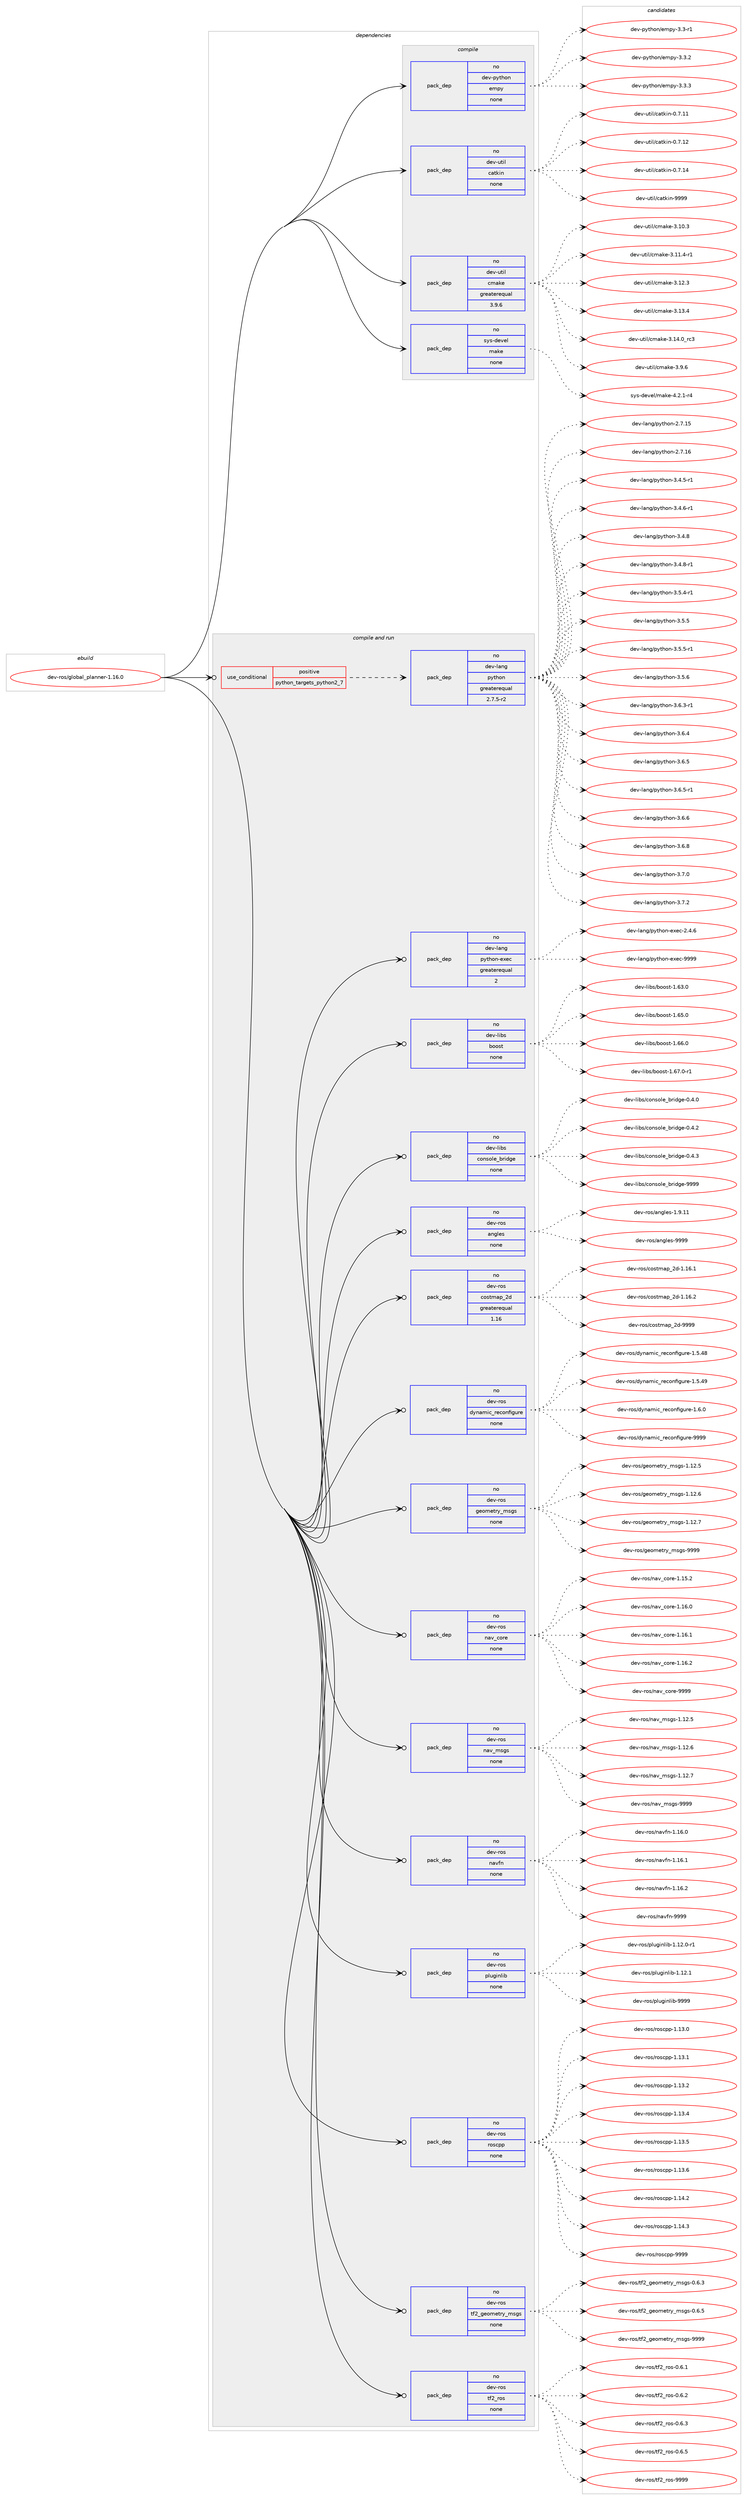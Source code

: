 digraph prolog {

# *************
# Graph options
# *************

newrank=true;
concentrate=true;
compound=true;
graph [rankdir=LR,fontname=Helvetica,fontsize=10,ranksep=1.5];#, ranksep=2.5, nodesep=0.2];
edge  [arrowhead=vee];
node  [fontname=Helvetica,fontsize=10];

# **********
# The ebuild
# **********

subgraph cluster_leftcol {
color=gray;
rank=same;
label=<<i>ebuild</i>>;
id [label="dev-ros/global_planner-1.16.0", color=red, width=4, href="../dev-ros/global_planner-1.16.0.svg"];
}

# ****************
# The dependencies
# ****************

subgraph cluster_midcol {
color=gray;
label=<<i>dependencies</i>>;
subgraph cluster_compile {
fillcolor="#eeeeee";
style=filled;
label=<<i>compile</i>>;
subgraph pack1044708 {
dependency1456707 [label=<<TABLE BORDER="0" CELLBORDER="1" CELLSPACING="0" CELLPADDING="4" WIDTH="220"><TR><TD ROWSPAN="6" CELLPADDING="30">pack_dep</TD></TR><TR><TD WIDTH="110">no</TD></TR><TR><TD>dev-python</TD></TR><TR><TD>empy</TD></TR><TR><TD>none</TD></TR><TR><TD></TD></TR></TABLE>>, shape=none, color=blue];
}
id:e -> dependency1456707:w [weight=20,style="solid",arrowhead="vee"];
subgraph pack1044709 {
dependency1456708 [label=<<TABLE BORDER="0" CELLBORDER="1" CELLSPACING="0" CELLPADDING="4" WIDTH="220"><TR><TD ROWSPAN="6" CELLPADDING="30">pack_dep</TD></TR><TR><TD WIDTH="110">no</TD></TR><TR><TD>dev-util</TD></TR><TR><TD>catkin</TD></TR><TR><TD>none</TD></TR><TR><TD></TD></TR></TABLE>>, shape=none, color=blue];
}
id:e -> dependency1456708:w [weight=20,style="solid",arrowhead="vee"];
subgraph pack1044710 {
dependency1456709 [label=<<TABLE BORDER="0" CELLBORDER="1" CELLSPACING="0" CELLPADDING="4" WIDTH="220"><TR><TD ROWSPAN="6" CELLPADDING="30">pack_dep</TD></TR><TR><TD WIDTH="110">no</TD></TR><TR><TD>dev-util</TD></TR><TR><TD>cmake</TD></TR><TR><TD>greaterequal</TD></TR><TR><TD>3.9.6</TD></TR></TABLE>>, shape=none, color=blue];
}
id:e -> dependency1456709:w [weight=20,style="solid",arrowhead="vee"];
subgraph pack1044711 {
dependency1456710 [label=<<TABLE BORDER="0" CELLBORDER="1" CELLSPACING="0" CELLPADDING="4" WIDTH="220"><TR><TD ROWSPAN="6" CELLPADDING="30">pack_dep</TD></TR><TR><TD WIDTH="110">no</TD></TR><TR><TD>sys-devel</TD></TR><TR><TD>make</TD></TR><TR><TD>none</TD></TR><TR><TD></TD></TR></TABLE>>, shape=none, color=blue];
}
id:e -> dependency1456710:w [weight=20,style="solid",arrowhead="vee"];
}
subgraph cluster_compileandrun {
fillcolor="#eeeeee";
style=filled;
label=<<i>compile and run</i>>;
subgraph cond388609 {
dependency1456711 [label=<<TABLE BORDER="0" CELLBORDER="1" CELLSPACING="0" CELLPADDING="4"><TR><TD ROWSPAN="3" CELLPADDING="10">use_conditional</TD></TR><TR><TD>positive</TD></TR><TR><TD>python_targets_python2_7</TD></TR></TABLE>>, shape=none, color=red];
subgraph pack1044712 {
dependency1456712 [label=<<TABLE BORDER="0" CELLBORDER="1" CELLSPACING="0" CELLPADDING="4" WIDTH="220"><TR><TD ROWSPAN="6" CELLPADDING="30">pack_dep</TD></TR><TR><TD WIDTH="110">no</TD></TR><TR><TD>dev-lang</TD></TR><TR><TD>python</TD></TR><TR><TD>greaterequal</TD></TR><TR><TD>2.7.5-r2</TD></TR></TABLE>>, shape=none, color=blue];
}
dependency1456711:e -> dependency1456712:w [weight=20,style="dashed",arrowhead="vee"];
}
id:e -> dependency1456711:w [weight=20,style="solid",arrowhead="odotvee"];
subgraph pack1044713 {
dependency1456713 [label=<<TABLE BORDER="0" CELLBORDER="1" CELLSPACING="0" CELLPADDING="4" WIDTH="220"><TR><TD ROWSPAN="6" CELLPADDING="30">pack_dep</TD></TR><TR><TD WIDTH="110">no</TD></TR><TR><TD>dev-lang</TD></TR><TR><TD>python-exec</TD></TR><TR><TD>greaterequal</TD></TR><TR><TD>2</TD></TR></TABLE>>, shape=none, color=blue];
}
id:e -> dependency1456713:w [weight=20,style="solid",arrowhead="odotvee"];
subgraph pack1044714 {
dependency1456714 [label=<<TABLE BORDER="0" CELLBORDER="1" CELLSPACING="0" CELLPADDING="4" WIDTH="220"><TR><TD ROWSPAN="6" CELLPADDING="30">pack_dep</TD></TR><TR><TD WIDTH="110">no</TD></TR><TR><TD>dev-libs</TD></TR><TR><TD>boost</TD></TR><TR><TD>none</TD></TR><TR><TD></TD></TR></TABLE>>, shape=none, color=blue];
}
id:e -> dependency1456714:w [weight=20,style="solid",arrowhead="odotvee"];
subgraph pack1044715 {
dependency1456715 [label=<<TABLE BORDER="0" CELLBORDER="1" CELLSPACING="0" CELLPADDING="4" WIDTH="220"><TR><TD ROWSPAN="6" CELLPADDING="30">pack_dep</TD></TR><TR><TD WIDTH="110">no</TD></TR><TR><TD>dev-libs</TD></TR><TR><TD>console_bridge</TD></TR><TR><TD>none</TD></TR><TR><TD></TD></TR></TABLE>>, shape=none, color=blue];
}
id:e -> dependency1456715:w [weight=20,style="solid",arrowhead="odotvee"];
subgraph pack1044716 {
dependency1456716 [label=<<TABLE BORDER="0" CELLBORDER="1" CELLSPACING="0" CELLPADDING="4" WIDTH="220"><TR><TD ROWSPAN="6" CELLPADDING="30">pack_dep</TD></TR><TR><TD WIDTH="110">no</TD></TR><TR><TD>dev-ros</TD></TR><TR><TD>angles</TD></TR><TR><TD>none</TD></TR><TR><TD></TD></TR></TABLE>>, shape=none, color=blue];
}
id:e -> dependency1456716:w [weight=20,style="solid",arrowhead="odotvee"];
subgraph pack1044717 {
dependency1456717 [label=<<TABLE BORDER="0" CELLBORDER="1" CELLSPACING="0" CELLPADDING="4" WIDTH="220"><TR><TD ROWSPAN="6" CELLPADDING="30">pack_dep</TD></TR><TR><TD WIDTH="110">no</TD></TR><TR><TD>dev-ros</TD></TR><TR><TD>costmap_2d</TD></TR><TR><TD>greaterequal</TD></TR><TR><TD>1.16</TD></TR></TABLE>>, shape=none, color=blue];
}
id:e -> dependency1456717:w [weight=20,style="solid",arrowhead="odotvee"];
subgraph pack1044718 {
dependency1456718 [label=<<TABLE BORDER="0" CELLBORDER="1" CELLSPACING="0" CELLPADDING="4" WIDTH="220"><TR><TD ROWSPAN="6" CELLPADDING="30">pack_dep</TD></TR><TR><TD WIDTH="110">no</TD></TR><TR><TD>dev-ros</TD></TR><TR><TD>dynamic_reconfigure</TD></TR><TR><TD>none</TD></TR><TR><TD></TD></TR></TABLE>>, shape=none, color=blue];
}
id:e -> dependency1456718:w [weight=20,style="solid",arrowhead="odotvee"];
subgraph pack1044719 {
dependency1456719 [label=<<TABLE BORDER="0" CELLBORDER="1" CELLSPACING="0" CELLPADDING="4" WIDTH="220"><TR><TD ROWSPAN="6" CELLPADDING="30">pack_dep</TD></TR><TR><TD WIDTH="110">no</TD></TR><TR><TD>dev-ros</TD></TR><TR><TD>geometry_msgs</TD></TR><TR><TD>none</TD></TR><TR><TD></TD></TR></TABLE>>, shape=none, color=blue];
}
id:e -> dependency1456719:w [weight=20,style="solid",arrowhead="odotvee"];
subgraph pack1044720 {
dependency1456720 [label=<<TABLE BORDER="0" CELLBORDER="1" CELLSPACING="0" CELLPADDING="4" WIDTH="220"><TR><TD ROWSPAN="6" CELLPADDING="30">pack_dep</TD></TR><TR><TD WIDTH="110">no</TD></TR><TR><TD>dev-ros</TD></TR><TR><TD>nav_core</TD></TR><TR><TD>none</TD></TR><TR><TD></TD></TR></TABLE>>, shape=none, color=blue];
}
id:e -> dependency1456720:w [weight=20,style="solid",arrowhead="odotvee"];
subgraph pack1044721 {
dependency1456721 [label=<<TABLE BORDER="0" CELLBORDER="1" CELLSPACING="0" CELLPADDING="4" WIDTH="220"><TR><TD ROWSPAN="6" CELLPADDING="30">pack_dep</TD></TR><TR><TD WIDTH="110">no</TD></TR><TR><TD>dev-ros</TD></TR><TR><TD>nav_msgs</TD></TR><TR><TD>none</TD></TR><TR><TD></TD></TR></TABLE>>, shape=none, color=blue];
}
id:e -> dependency1456721:w [weight=20,style="solid",arrowhead="odotvee"];
subgraph pack1044722 {
dependency1456722 [label=<<TABLE BORDER="0" CELLBORDER="1" CELLSPACING="0" CELLPADDING="4" WIDTH="220"><TR><TD ROWSPAN="6" CELLPADDING="30">pack_dep</TD></TR><TR><TD WIDTH="110">no</TD></TR><TR><TD>dev-ros</TD></TR><TR><TD>navfn</TD></TR><TR><TD>none</TD></TR><TR><TD></TD></TR></TABLE>>, shape=none, color=blue];
}
id:e -> dependency1456722:w [weight=20,style="solid",arrowhead="odotvee"];
subgraph pack1044723 {
dependency1456723 [label=<<TABLE BORDER="0" CELLBORDER="1" CELLSPACING="0" CELLPADDING="4" WIDTH="220"><TR><TD ROWSPAN="6" CELLPADDING="30">pack_dep</TD></TR><TR><TD WIDTH="110">no</TD></TR><TR><TD>dev-ros</TD></TR><TR><TD>pluginlib</TD></TR><TR><TD>none</TD></TR><TR><TD></TD></TR></TABLE>>, shape=none, color=blue];
}
id:e -> dependency1456723:w [weight=20,style="solid",arrowhead="odotvee"];
subgraph pack1044724 {
dependency1456724 [label=<<TABLE BORDER="0" CELLBORDER="1" CELLSPACING="0" CELLPADDING="4" WIDTH="220"><TR><TD ROWSPAN="6" CELLPADDING="30">pack_dep</TD></TR><TR><TD WIDTH="110">no</TD></TR><TR><TD>dev-ros</TD></TR><TR><TD>roscpp</TD></TR><TR><TD>none</TD></TR><TR><TD></TD></TR></TABLE>>, shape=none, color=blue];
}
id:e -> dependency1456724:w [weight=20,style="solid",arrowhead="odotvee"];
subgraph pack1044725 {
dependency1456725 [label=<<TABLE BORDER="0" CELLBORDER="1" CELLSPACING="0" CELLPADDING="4" WIDTH="220"><TR><TD ROWSPAN="6" CELLPADDING="30">pack_dep</TD></TR><TR><TD WIDTH="110">no</TD></TR><TR><TD>dev-ros</TD></TR><TR><TD>tf2_geometry_msgs</TD></TR><TR><TD>none</TD></TR><TR><TD></TD></TR></TABLE>>, shape=none, color=blue];
}
id:e -> dependency1456725:w [weight=20,style="solid",arrowhead="odotvee"];
subgraph pack1044726 {
dependency1456726 [label=<<TABLE BORDER="0" CELLBORDER="1" CELLSPACING="0" CELLPADDING="4" WIDTH="220"><TR><TD ROWSPAN="6" CELLPADDING="30">pack_dep</TD></TR><TR><TD WIDTH="110">no</TD></TR><TR><TD>dev-ros</TD></TR><TR><TD>tf2_ros</TD></TR><TR><TD>none</TD></TR><TR><TD></TD></TR></TABLE>>, shape=none, color=blue];
}
id:e -> dependency1456726:w [weight=20,style="solid",arrowhead="odotvee"];
}
subgraph cluster_run {
fillcolor="#eeeeee";
style=filled;
label=<<i>run</i>>;
}
}

# **************
# The candidates
# **************

subgraph cluster_choices {
rank=same;
color=gray;
label=<<i>candidates</i>>;

subgraph choice1044708 {
color=black;
nodesep=1;
choice1001011184511212111610411111047101109112121455146514511449 [label="dev-python/empy-3.3-r1", color=red, width=4,href="../dev-python/empy-3.3-r1.svg"];
choice1001011184511212111610411111047101109112121455146514650 [label="dev-python/empy-3.3.2", color=red, width=4,href="../dev-python/empy-3.3.2.svg"];
choice1001011184511212111610411111047101109112121455146514651 [label="dev-python/empy-3.3.3", color=red, width=4,href="../dev-python/empy-3.3.3.svg"];
dependency1456707:e -> choice1001011184511212111610411111047101109112121455146514511449:w [style=dotted,weight="100"];
dependency1456707:e -> choice1001011184511212111610411111047101109112121455146514650:w [style=dotted,weight="100"];
dependency1456707:e -> choice1001011184511212111610411111047101109112121455146514651:w [style=dotted,weight="100"];
}
subgraph choice1044709 {
color=black;
nodesep=1;
choice1001011184511711610510847999711610710511045484655464949 [label="dev-util/catkin-0.7.11", color=red, width=4,href="../dev-util/catkin-0.7.11.svg"];
choice1001011184511711610510847999711610710511045484655464950 [label="dev-util/catkin-0.7.12", color=red, width=4,href="../dev-util/catkin-0.7.12.svg"];
choice1001011184511711610510847999711610710511045484655464952 [label="dev-util/catkin-0.7.14", color=red, width=4,href="../dev-util/catkin-0.7.14.svg"];
choice100101118451171161051084799971161071051104557575757 [label="dev-util/catkin-9999", color=red, width=4,href="../dev-util/catkin-9999.svg"];
dependency1456708:e -> choice1001011184511711610510847999711610710511045484655464949:w [style=dotted,weight="100"];
dependency1456708:e -> choice1001011184511711610510847999711610710511045484655464950:w [style=dotted,weight="100"];
dependency1456708:e -> choice1001011184511711610510847999711610710511045484655464952:w [style=dotted,weight="100"];
dependency1456708:e -> choice100101118451171161051084799971161071051104557575757:w [style=dotted,weight="100"];
}
subgraph choice1044710 {
color=black;
nodesep=1;
choice1001011184511711610510847991099710710145514649484651 [label="dev-util/cmake-3.10.3", color=red, width=4,href="../dev-util/cmake-3.10.3.svg"];
choice10010111845117116105108479910997107101455146494946524511449 [label="dev-util/cmake-3.11.4-r1", color=red, width=4,href="../dev-util/cmake-3.11.4-r1.svg"];
choice1001011184511711610510847991099710710145514649504651 [label="dev-util/cmake-3.12.3", color=red, width=4,href="../dev-util/cmake-3.12.3.svg"];
choice1001011184511711610510847991099710710145514649514652 [label="dev-util/cmake-3.13.4", color=red, width=4,href="../dev-util/cmake-3.13.4.svg"];
choice1001011184511711610510847991099710710145514649524648951149951 [label="dev-util/cmake-3.14.0_rc3", color=red, width=4,href="../dev-util/cmake-3.14.0_rc3.svg"];
choice10010111845117116105108479910997107101455146574654 [label="dev-util/cmake-3.9.6", color=red, width=4,href="../dev-util/cmake-3.9.6.svg"];
dependency1456709:e -> choice1001011184511711610510847991099710710145514649484651:w [style=dotted,weight="100"];
dependency1456709:e -> choice10010111845117116105108479910997107101455146494946524511449:w [style=dotted,weight="100"];
dependency1456709:e -> choice1001011184511711610510847991099710710145514649504651:w [style=dotted,weight="100"];
dependency1456709:e -> choice1001011184511711610510847991099710710145514649514652:w [style=dotted,weight="100"];
dependency1456709:e -> choice1001011184511711610510847991099710710145514649524648951149951:w [style=dotted,weight="100"];
dependency1456709:e -> choice10010111845117116105108479910997107101455146574654:w [style=dotted,weight="100"];
}
subgraph choice1044711 {
color=black;
nodesep=1;
choice1151211154510010111810110847109971071014552465046494511452 [label="sys-devel/make-4.2.1-r4", color=red, width=4,href="../sys-devel/make-4.2.1-r4.svg"];
dependency1456710:e -> choice1151211154510010111810110847109971071014552465046494511452:w [style=dotted,weight="100"];
}
subgraph choice1044712 {
color=black;
nodesep=1;
choice10010111845108971101034711212111610411111045504655464953 [label="dev-lang/python-2.7.15", color=red, width=4,href="../dev-lang/python-2.7.15.svg"];
choice10010111845108971101034711212111610411111045504655464954 [label="dev-lang/python-2.7.16", color=red, width=4,href="../dev-lang/python-2.7.16.svg"];
choice1001011184510897110103471121211161041111104551465246534511449 [label="dev-lang/python-3.4.5-r1", color=red, width=4,href="../dev-lang/python-3.4.5-r1.svg"];
choice1001011184510897110103471121211161041111104551465246544511449 [label="dev-lang/python-3.4.6-r1", color=red, width=4,href="../dev-lang/python-3.4.6-r1.svg"];
choice100101118451089711010347112121116104111110455146524656 [label="dev-lang/python-3.4.8", color=red, width=4,href="../dev-lang/python-3.4.8.svg"];
choice1001011184510897110103471121211161041111104551465246564511449 [label="dev-lang/python-3.4.8-r1", color=red, width=4,href="../dev-lang/python-3.4.8-r1.svg"];
choice1001011184510897110103471121211161041111104551465346524511449 [label="dev-lang/python-3.5.4-r1", color=red, width=4,href="../dev-lang/python-3.5.4-r1.svg"];
choice100101118451089711010347112121116104111110455146534653 [label="dev-lang/python-3.5.5", color=red, width=4,href="../dev-lang/python-3.5.5.svg"];
choice1001011184510897110103471121211161041111104551465346534511449 [label="dev-lang/python-3.5.5-r1", color=red, width=4,href="../dev-lang/python-3.5.5-r1.svg"];
choice100101118451089711010347112121116104111110455146534654 [label="dev-lang/python-3.5.6", color=red, width=4,href="../dev-lang/python-3.5.6.svg"];
choice1001011184510897110103471121211161041111104551465446514511449 [label="dev-lang/python-3.6.3-r1", color=red, width=4,href="../dev-lang/python-3.6.3-r1.svg"];
choice100101118451089711010347112121116104111110455146544652 [label="dev-lang/python-3.6.4", color=red, width=4,href="../dev-lang/python-3.6.4.svg"];
choice100101118451089711010347112121116104111110455146544653 [label="dev-lang/python-3.6.5", color=red, width=4,href="../dev-lang/python-3.6.5.svg"];
choice1001011184510897110103471121211161041111104551465446534511449 [label="dev-lang/python-3.6.5-r1", color=red, width=4,href="../dev-lang/python-3.6.5-r1.svg"];
choice100101118451089711010347112121116104111110455146544654 [label="dev-lang/python-3.6.6", color=red, width=4,href="../dev-lang/python-3.6.6.svg"];
choice100101118451089711010347112121116104111110455146544656 [label="dev-lang/python-3.6.8", color=red, width=4,href="../dev-lang/python-3.6.8.svg"];
choice100101118451089711010347112121116104111110455146554648 [label="dev-lang/python-3.7.0", color=red, width=4,href="../dev-lang/python-3.7.0.svg"];
choice100101118451089711010347112121116104111110455146554650 [label="dev-lang/python-3.7.2", color=red, width=4,href="../dev-lang/python-3.7.2.svg"];
dependency1456712:e -> choice10010111845108971101034711212111610411111045504655464953:w [style=dotted,weight="100"];
dependency1456712:e -> choice10010111845108971101034711212111610411111045504655464954:w [style=dotted,weight="100"];
dependency1456712:e -> choice1001011184510897110103471121211161041111104551465246534511449:w [style=dotted,weight="100"];
dependency1456712:e -> choice1001011184510897110103471121211161041111104551465246544511449:w [style=dotted,weight="100"];
dependency1456712:e -> choice100101118451089711010347112121116104111110455146524656:w [style=dotted,weight="100"];
dependency1456712:e -> choice1001011184510897110103471121211161041111104551465246564511449:w [style=dotted,weight="100"];
dependency1456712:e -> choice1001011184510897110103471121211161041111104551465346524511449:w [style=dotted,weight="100"];
dependency1456712:e -> choice100101118451089711010347112121116104111110455146534653:w [style=dotted,weight="100"];
dependency1456712:e -> choice1001011184510897110103471121211161041111104551465346534511449:w [style=dotted,weight="100"];
dependency1456712:e -> choice100101118451089711010347112121116104111110455146534654:w [style=dotted,weight="100"];
dependency1456712:e -> choice1001011184510897110103471121211161041111104551465446514511449:w [style=dotted,weight="100"];
dependency1456712:e -> choice100101118451089711010347112121116104111110455146544652:w [style=dotted,weight="100"];
dependency1456712:e -> choice100101118451089711010347112121116104111110455146544653:w [style=dotted,weight="100"];
dependency1456712:e -> choice1001011184510897110103471121211161041111104551465446534511449:w [style=dotted,weight="100"];
dependency1456712:e -> choice100101118451089711010347112121116104111110455146544654:w [style=dotted,weight="100"];
dependency1456712:e -> choice100101118451089711010347112121116104111110455146544656:w [style=dotted,weight="100"];
dependency1456712:e -> choice100101118451089711010347112121116104111110455146554648:w [style=dotted,weight="100"];
dependency1456712:e -> choice100101118451089711010347112121116104111110455146554650:w [style=dotted,weight="100"];
}
subgraph choice1044713 {
color=black;
nodesep=1;
choice1001011184510897110103471121211161041111104510112010199455046524654 [label="dev-lang/python-exec-2.4.6", color=red, width=4,href="../dev-lang/python-exec-2.4.6.svg"];
choice10010111845108971101034711212111610411111045101120101994557575757 [label="dev-lang/python-exec-9999", color=red, width=4,href="../dev-lang/python-exec-9999.svg"];
dependency1456713:e -> choice1001011184510897110103471121211161041111104510112010199455046524654:w [style=dotted,weight="100"];
dependency1456713:e -> choice10010111845108971101034711212111610411111045101120101994557575757:w [style=dotted,weight="100"];
}
subgraph choice1044714 {
color=black;
nodesep=1;
choice1001011184510810598115479811111111511645494654514648 [label="dev-libs/boost-1.63.0", color=red, width=4,href="../dev-libs/boost-1.63.0.svg"];
choice1001011184510810598115479811111111511645494654534648 [label="dev-libs/boost-1.65.0", color=red, width=4,href="../dev-libs/boost-1.65.0.svg"];
choice1001011184510810598115479811111111511645494654544648 [label="dev-libs/boost-1.66.0", color=red, width=4,href="../dev-libs/boost-1.66.0.svg"];
choice10010111845108105981154798111111115116454946545546484511449 [label="dev-libs/boost-1.67.0-r1", color=red, width=4,href="../dev-libs/boost-1.67.0-r1.svg"];
dependency1456714:e -> choice1001011184510810598115479811111111511645494654514648:w [style=dotted,weight="100"];
dependency1456714:e -> choice1001011184510810598115479811111111511645494654534648:w [style=dotted,weight="100"];
dependency1456714:e -> choice1001011184510810598115479811111111511645494654544648:w [style=dotted,weight="100"];
dependency1456714:e -> choice10010111845108105981154798111111115116454946545546484511449:w [style=dotted,weight="100"];
}
subgraph choice1044715 {
color=black;
nodesep=1;
choice100101118451081059811547991111101151111081019598114105100103101454846524648 [label="dev-libs/console_bridge-0.4.0", color=red, width=4,href="../dev-libs/console_bridge-0.4.0.svg"];
choice100101118451081059811547991111101151111081019598114105100103101454846524650 [label="dev-libs/console_bridge-0.4.2", color=red, width=4,href="../dev-libs/console_bridge-0.4.2.svg"];
choice100101118451081059811547991111101151111081019598114105100103101454846524651 [label="dev-libs/console_bridge-0.4.3", color=red, width=4,href="../dev-libs/console_bridge-0.4.3.svg"];
choice1001011184510810598115479911111011511110810195981141051001031014557575757 [label="dev-libs/console_bridge-9999", color=red, width=4,href="../dev-libs/console_bridge-9999.svg"];
dependency1456715:e -> choice100101118451081059811547991111101151111081019598114105100103101454846524648:w [style=dotted,weight="100"];
dependency1456715:e -> choice100101118451081059811547991111101151111081019598114105100103101454846524650:w [style=dotted,weight="100"];
dependency1456715:e -> choice100101118451081059811547991111101151111081019598114105100103101454846524651:w [style=dotted,weight="100"];
dependency1456715:e -> choice1001011184510810598115479911111011511110810195981141051001031014557575757:w [style=dotted,weight="100"];
}
subgraph choice1044716 {
color=black;
nodesep=1;
choice10010111845114111115479711010310810111545494657464949 [label="dev-ros/angles-1.9.11", color=red, width=4,href="../dev-ros/angles-1.9.11.svg"];
choice1001011184511411111547971101031081011154557575757 [label="dev-ros/angles-9999", color=red, width=4,href="../dev-ros/angles-9999.svg"];
dependency1456716:e -> choice10010111845114111115479711010310810111545494657464949:w [style=dotted,weight="100"];
dependency1456716:e -> choice1001011184511411111547971101031081011154557575757:w [style=dotted,weight="100"];
}
subgraph choice1044717 {
color=black;
nodesep=1;
choice10010111845114111115479911111511610997112955010045494649544649 [label="dev-ros/costmap_2d-1.16.1", color=red, width=4,href="../dev-ros/costmap_2d-1.16.1.svg"];
choice10010111845114111115479911111511610997112955010045494649544650 [label="dev-ros/costmap_2d-1.16.2", color=red, width=4,href="../dev-ros/costmap_2d-1.16.2.svg"];
choice1001011184511411111547991111151161099711295501004557575757 [label="dev-ros/costmap_2d-9999", color=red, width=4,href="../dev-ros/costmap_2d-9999.svg"];
dependency1456717:e -> choice10010111845114111115479911111511610997112955010045494649544649:w [style=dotted,weight="100"];
dependency1456717:e -> choice10010111845114111115479911111511610997112955010045494649544650:w [style=dotted,weight="100"];
dependency1456717:e -> choice1001011184511411111547991111151161099711295501004557575757:w [style=dotted,weight="100"];
}
subgraph choice1044718 {
color=black;
nodesep=1;
choice10010111845114111115471001211109710910599951141019911111010210510311711410145494653465256 [label="dev-ros/dynamic_reconfigure-1.5.48", color=red, width=4,href="../dev-ros/dynamic_reconfigure-1.5.48.svg"];
choice10010111845114111115471001211109710910599951141019911111010210510311711410145494653465257 [label="dev-ros/dynamic_reconfigure-1.5.49", color=red, width=4,href="../dev-ros/dynamic_reconfigure-1.5.49.svg"];
choice100101118451141111154710012111097109105999511410199111110102105103117114101454946544648 [label="dev-ros/dynamic_reconfigure-1.6.0", color=red, width=4,href="../dev-ros/dynamic_reconfigure-1.6.0.svg"];
choice1001011184511411111547100121110971091059995114101991111101021051031171141014557575757 [label="dev-ros/dynamic_reconfigure-9999", color=red, width=4,href="../dev-ros/dynamic_reconfigure-9999.svg"];
dependency1456718:e -> choice10010111845114111115471001211109710910599951141019911111010210510311711410145494653465256:w [style=dotted,weight="100"];
dependency1456718:e -> choice10010111845114111115471001211109710910599951141019911111010210510311711410145494653465257:w [style=dotted,weight="100"];
dependency1456718:e -> choice100101118451141111154710012111097109105999511410199111110102105103117114101454946544648:w [style=dotted,weight="100"];
dependency1456718:e -> choice1001011184511411111547100121110971091059995114101991111101021051031171141014557575757:w [style=dotted,weight="100"];
}
subgraph choice1044719 {
color=black;
nodesep=1;
choice10010111845114111115471031011111091011161141219510911510311545494649504653 [label="dev-ros/geometry_msgs-1.12.5", color=red, width=4,href="../dev-ros/geometry_msgs-1.12.5.svg"];
choice10010111845114111115471031011111091011161141219510911510311545494649504654 [label="dev-ros/geometry_msgs-1.12.6", color=red, width=4,href="../dev-ros/geometry_msgs-1.12.6.svg"];
choice10010111845114111115471031011111091011161141219510911510311545494649504655 [label="dev-ros/geometry_msgs-1.12.7", color=red, width=4,href="../dev-ros/geometry_msgs-1.12.7.svg"];
choice1001011184511411111547103101111109101116114121951091151031154557575757 [label="dev-ros/geometry_msgs-9999", color=red, width=4,href="../dev-ros/geometry_msgs-9999.svg"];
dependency1456719:e -> choice10010111845114111115471031011111091011161141219510911510311545494649504653:w [style=dotted,weight="100"];
dependency1456719:e -> choice10010111845114111115471031011111091011161141219510911510311545494649504654:w [style=dotted,weight="100"];
dependency1456719:e -> choice10010111845114111115471031011111091011161141219510911510311545494649504655:w [style=dotted,weight="100"];
dependency1456719:e -> choice1001011184511411111547103101111109101116114121951091151031154557575757:w [style=dotted,weight="100"];
}
subgraph choice1044720 {
color=black;
nodesep=1;
choice100101118451141111154711097118959911111410145494649534650 [label="dev-ros/nav_core-1.15.2", color=red, width=4,href="../dev-ros/nav_core-1.15.2.svg"];
choice100101118451141111154711097118959911111410145494649544648 [label="dev-ros/nav_core-1.16.0", color=red, width=4,href="../dev-ros/nav_core-1.16.0.svg"];
choice100101118451141111154711097118959911111410145494649544649 [label="dev-ros/nav_core-1.16.1", color=red, width=4,href="../dev-ros/nav_core-1.16.1.svg"];
choice100101118451141111154711097118959911111410145494649544650 [label="dev-ros/nav_core-1.16.2", color=red, width=4,href="../dev-ros/nav_core-1.16.2.svg"];
choice10010111845114111115471109711895991111141014557575757 [label="dev-ros/nav_core-9999", color=red, width=4,href="../dev-ros/nav_core-9999.svg"];
dependency1456720:e -> choice100101118451141111154711097118959911111410145494649534650:w [style=dotted,weight="100"];
dependency1456720:e -> choice100101118451141111154711097118959911111410145494649544648:w [style=dotted,weight="100"];
dependency1456720:e -> choice100101118451141111154711097118959911111410145494649544649:w [style=dotted,weight="100"];
dependency1456720:e -> choice100101118451141111154711097118959911111410145494649544650:w [style=dotted,weight="100"];
dependency1456720:e -> choice10010111845114111115471109711895991111141014557575757:w [style=dotted,weight="100"];
}
subgraph choice1044721 {
color=black;
nodesep=1;
choice1001011184511411111547110971189510911510311545494649504653 [label="dev-ros/nav_msgs-1.12.5", color=red, width=4,href="../dev-ros/nav_msgs-1.12.5.svg"];
choice1001011184511411111547110971189510911510311545494649504654 [label="dev-ros/nav_msgs-1.12.6", color=red, width=4,href="../dev-ros/nav_msgs-1.12.6.svg"];
choice1001011184511411111547110971189510911510311545494649504655 [label="dev-ros/nav_msgs-1.12.7", color=red, width=4,href="../dev-ros/nav_msgs-1.12.7.svg"];
choice100101118451141111154711097118951091151031154557575757 [label="dev-ros/nav_msgs-9999", color=red, width=4,href="../dev-ros/nav_msgs-9999.svg"];
dependency1456721:e -> choice1001011184511411111547110971189510911510311545494649504653:w [style=dotted,weight="100"];
dependency1456721:e -> choice1001011184511411111547110971189510911510311545494649504654:w [style=dotted,weight="100"];
dependency1456721:e -> choice1001011184511411111547110971189510911510311545494649504655:w [style=dotted,weight="100"];
dependency1456721:e -> choice100101118451141111154711097118951091151031154557575757:w [style=dotted,weight="100"];
}
subgraph choice1044722 {
color=black;
nodesep=1;
choice10010111845114111115471109711810211045494649544648 [label="dev-ros/navfn-1.16.0", color=red, width=4,href="../dev-ros/navfn-1.16.0.svg"];
choice10010111845114111115471109711810211045494649544649 [label="dev-ros/navfn-1.16.1", color=red, width=4,href="../dev-ros/navfn-1.16.1.svg"];
choice10010111845114111115471109711810211045494649544650 [label="dev-ros/navfn-1.16.2", color=red, width=4,href="../dev-ros/navfn-1.16.2.svg"];
choice1001011184511411111547110971181021104557575757 [label="dev-ros/navfn-9999", color=red, width=4,href="../dev-ros/navfn-9999.svg"];
dependency1456722:e -> choice10010111845114111115471109711810211045494649544648:w [style=dotted,weight="100"];
dependency1456722:e -> choice10010111845114111115471109711810211045494649544649:w [style=dotted,weight="100"];
dependency1456722:e -> choice10010111845114111115471109711810211045494649544650:w [style=dotted,weight="100"];
dependency1456722:e -> choice1001011184511411111547110971181021104557575757:w [style=dotted,weight="100"];
}
subgraph choice1044723 {
color=black;
nodesep=1;
choice100101118451141111154711210811710310511010810598454946495046484511449 [label="dev-ros/pluginlib-1.12.0-r1", color=red, width=4,href="../dev-ros/pluginlib-1.12.0-r1.svg"];
choice10010111845114111115471121081171031051101081059845494649504649 [label="dev-ros/pluginlib-1.12.1", color=red, width=4,href="../dev-ros/pluginlib-1.12.1.svg"];
choice1001011184511411111547112108117103105110108105984557575757 [label="dev-ros/pluginlib-9999", color=red, width=4,href="../dev-ros/pluginlib-9999.svg"];
dependency1456723:e -> choice100101118451141111154711210811710310511010810598454946495046484511449:w [style=dotted,weight="100"];
dependency1456723:e -> choice10010111845114111115471121081171031051101081059845494649504649:w [style=dotted,weight="100"];
dependency1456723:e -> choice1001011184511411111547112108117103105110108105984557575757:w [style=dotted,weight="100"];
}
subgraph choice1044724 {
color=black;
nodesep=1;
choice10010111845114111115471141111159911211245494649514648 [label="dev-ros/roscpp-1.13.0", color=red, width=4,href="../dev-ros/roscpp-1.13.0.svg"];
choice10010111845114111115471141111159911211245494649514649 [label="dev-ros/roscpp-1.13.1", color=red, width=4,href="../dev-ros/roscpp-1.13.1.svg"];
choice10010111845114111115471141111159911211245494649514650 [label="dev-ros/roscpp-1.13.2", color=red, width=4,href="../dev-ros/roscpp-1.13.2.svg"];
choice10010111845114111115471141111159911211245494649514652 [label="dev-ros/roscpp-1.13.4", color=red, width=4,href="../dev-ros/roscpp-1.13.4.svg"];
choice10010111845114111115471141111159911211245494649514653 [label="dev-ros/roscpp-1.13.5", color=red, width=4,href="../dev-ros/roscpp-1.13.5.svg"];
choice10010111845114111115471141111159911211245494649514654 [label="dev-ros/roscpp-1.13.6", color=red, width=4,href="../dev-ros/roscpp-1.13.6.svg"];
choice10010111845114111115471141111159911211245494649524650 [label="dev-ros/roscpp-1.14.2", color=red, width=4,href="../dev-ros/roscpp-1.14.2.svg"];
choice10010111845114111115471141111159911211245494649524651 [label="dev-ros/roscpp-1.14.3", color=red, width=4,href="../dev-ros/roscpp-1.14.3.svg"];
choice1001011184511411111547114111115991121124557575757 [label="dev-ros/roscpp-9999", color=red, width=4,href="../dev-ros/roscpp-9999.svg"];
dependency1456724:e -> choice10010111845114111115471141111159911211245494649514648:w [style=dotted,weight="100"];
dependency1456724:e -> choice10010111845114111115471141111159911211245494649514649:w [style=dotted,weight="100"];
dependency1456724:e -> choice10010111845114111115471141111159911211245494649514650:w [style=dotted,weight="100"];
dependency1456724:e -> choice10010111845114111115471141111159911211245494649514652:w [style=dotted,weight="100"];
dependency1456724:e -> choice10010111845114111115471141111159911211245494649514653:w [style=dotted,weight="100"];
dependency1456724:e -> choice10010111845114111115471141111159911211245494649514654:w [style=dotted,weight="100"];
dependency1456724:e -> choice10010111845114111115471141111159911211245494649524650:w [style=dotted,weight="100"];
dependency1456724:e -> choice10010111845114111115471141111159911211245494649524651:w [style=dotted,weight="100"];
dependency1456724:e -> choice1001011184511411111547114111115991121124557575757:w [style=dotted,weight="100"];
}
subgraph choice1044725 {
color=black;
nodesep=1;
choice1001011184511411111547116102509510310111110910111611412195109115103115454846544651 [label="dev-ros/tf2_geometry_msgs-0.6.3", color=red, width=4,href="../dev-ros/tf2_geometry_msgs-0.6.3.svg"];
choice1001011184511411111547116102509510310111110910111611412195109115103115454846544653 [label="dev-ros/tf2_geometry_msgs-0.6.5", color=red, width=4,href="../dev-ros/tf2_geometry_msgs-0.6.5.svg"];
choice10010111845114111115471161025095103101111109101116114121951091151031154557575757 [label="dev-ros/tf2_geometry_msgs-9999", color=red, width=4,href="../dev-ros/tf2_geometry_msgs-9999.svg"];
dependency1456725:e -> choice1001011184511411111547116102509510310111110910111611412195109115103115454846544651:w [style=dotted,weight="100"];
dependency1456725:e -> choice1001011184511411111547116102509510310111110910111611412195109115103115454846544653:w [style=dotted,weight="100"];
dependency1456725:e -> choice10010111845114111115471161025095103101111109101116114121951091151031154557575757:w [style=dotted,weight="100"];
}
subgraph choice1044726 {
color=black;
nodesep=1;
choice10010111845114111115471161025095114111115454846544649 [label="dev-ros/tf2_ros-0.6.1", color=red, width=4,href="../dev-ros/tf2_ros-0.6.1.svg"];
choice10010111845114111115471161025095114111115454846544650 [label="dev-ros/tf2_ros-0.6.2", color=red, width=4,href="../dev-ros/tf2_ros-0.6.2.svg"];
choice10010111845114111115471161025095114111115454846544651 [label="dev-ros/tf2_ros-0.6.3", color=red, width=4,href="../dev-ros/tf2_ros-0.6.3.svg"];
choice10010111845114111115471161025095114111115454846544653 [label="dev-ros/tf2_ros-0.6.5", color=red, width=4,href="../dev-ros/tf2_ros-0.6.5.svg"];
choice100101118451141111154711610250951141111154557575757 [label="dev-ros/tf2_ros-9999", color=red, width=4,href="../dev-ros/tf2_ros-9999.svg"];
dependency1456726:e -> choice10010111845114111115471161025095114111115454846544649:w [style=dotted,weight="100"];
dependency1456726:e -> choice10010111845114111115471161025095114111115454846544650:w [style=dotted,weight="100"];
dependency1456726:e -> choice10010111845114111115471161025095114111115454846544651:w [style=dotted,weight="100"];
dependency1456726:e -> choice10010111845114111115471161025095114111115454846544653:w [style=dotted,weight="100"];
dependency1456726:e -> choice100101118451141111154711610250951141111154557575757:w [style=dotted,weight="100"];
}
}

}
